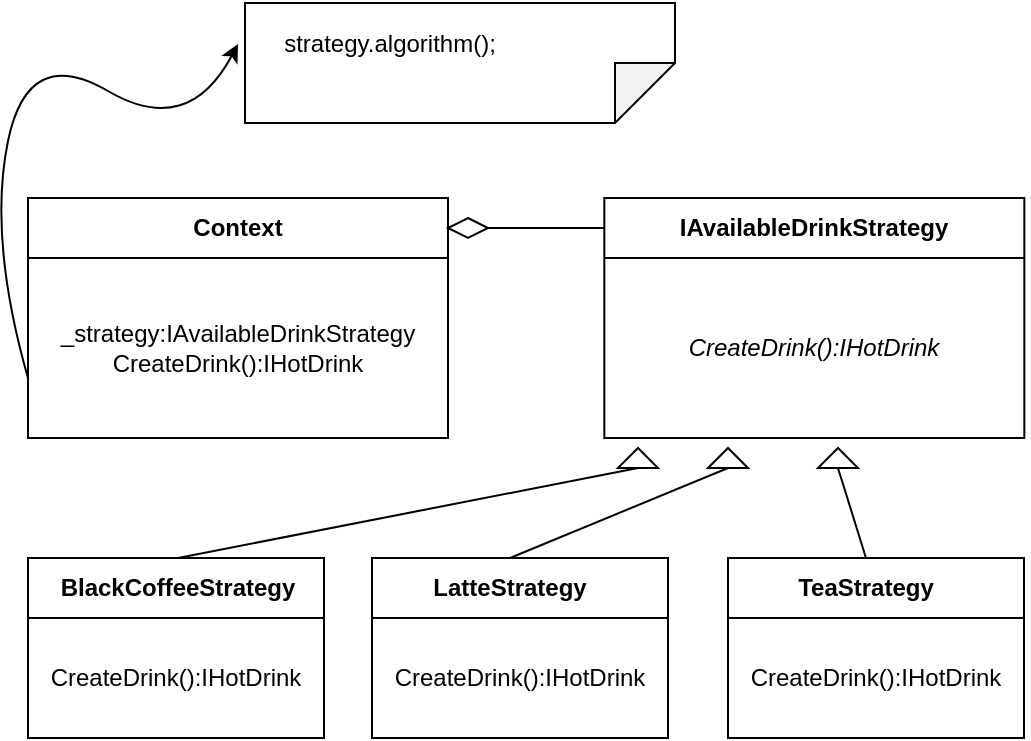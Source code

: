 <mxfile version="10.6.7" type="github"><diagram id="mp2KxjBrLM-WpTd4DLDP" name="Page-1"><mxGraphModel dx="909" dy="577" grid="1" gridSize="10" guides="1" tooltips="1" connect="1" arrows="1" fold="1" page="1" pageScale="1" pageWidth="827" pageHeight="1169" math="0" shadow="0"><root><mxCell id="0"/><mxCell id="1" parent="0"/><mxCell id="VkYuoNsSQB25gxYXoFjY-1" value="" style="rounded=0;whiteSpace=wrap;html=1;" vertex="1" parent="1"><mxGeometry x="30" y="160" width="210" height="120" as="geometry"/></mxCell><mxCell id="VkYuoNsSQB25gxYXoFjY-2" value="Context" style="text;html=1;strokeColor=none;fillColor=none;align=center;verticalAlign=middle;whiteSpace=wrap;rounded=0;fontStyle=1" vertex="1" parent="1"><mxGeometry x="30" y="160" width="210" height="30" as="geometry"/></mxCell><mxCell id="VkYuoNsSQB25gxYXoFjY-3" value="" style="endArrow=none;html=1;entryX=1;entryY=0.25;entryDx=0;entryDy=0;exitX=0;exitY=0.25;exitDx=0;exitDy=0;" edge="1" parent="1" source="VkYuoNsSQB25gxYXoFjY-1" target="VkYuoNsSQB25gxYXoFjY-1"><mxGeometry width="50" height="50" relative="1" as="geometry"><mxPoint x="30" y="350" as="sourcePoint"/><mxPoint x="80" y="300" as="targetPoint"/></mxGeometry></mxCell><mxCell id="VkYuoNsSQB25gxYXoFjY-4" value="_strategy:IAvailableDrinkStrategy&lt;br&gt;CreateDrink():IHotDrink" style="text;html=1;strokeColor=none;fillColor=none;align=center;verticalAlign=middle;whiteSpace=wrap;rounded=0;" vertex="1" parent="1"><mxGeometry x="40" y="200" width="190" height="70" as="geometry"/></mxCell><mxCell id="VkYuoNsSQB25gxYXoFjY-5" value="" style="rounded=0;whiteSpace=wrap;html=1;" vertex="1" parent="1"><mxGeometry x="318.167" y="160" width="210" height="120" as="geometry"/></mxCell><mxCell id="VkYuoNsSQB25gxYXoFjY-6" value="IAvailableDrinkStrategy" style="text;html=1;strokeColor=none;fillColor=none;align=center;verticalAlign=middle;whiteSpace=wrap;rounded=0;fontStyle=1" vertex="1" parent="1"><mxGeometry x="318.167" y="160" width="210" height="30" as="geometry"/></mxCell><mxCell id="VkYuoNsSQB25gxYXoFjY-7" value="" style="endArrow=none;html=1;entryX=1;entryY=0.25;entryDx=0;entryDy=0;exitX=0;exitY=0.25;exitDx=0;exitDy=0;" edge="1" parent="1" source="VkYuoNsSQB25gxYXoFjY-5" target="VkYuoNsSQB25gxYXoFjY-5"><mxGeometry width="50" height="50" relative="1" as="geometry"><mxPoint x="318.167" y="350" as="sourcePoint"/><mxPoint x="368.167" y="300" as="targetPoint"/></mxGeometry></mxCell><mxCell id="VkYuoNsSQB25gxYXoFjY-8" value="&lt;span&gt;CreateDrink():IHotDrink&lt;/span&gt;" style="text;html=1;strokeColor=none;fillColor=none;align=center;verticalAlign=middle;whiteSpace=wrap;rounded=0;fontStyle=2" vertex="1" parent="1"><mxGeometry x="328.167" y="200" width="190" height="70" as="geometry"/></mxCell><mxCell id="VkYuoNsSQB25gxYXoFjY-13" value="" style="rounded=0;whiteSpace=wrap;html=1;" vertex="1" parent="1"><mxGeometry x="202" y="340" width="148" height="90" as="geometry"/></mxCell><mxCell id="VkYuoNsSQB25gxYXoFjY-14" value="LatteStrategy" style="text;html=1;strokeColor=none;fillColor=none;align=center;verticalAlign=middle;whiteSpace=wrap;rounded=0;fontStyle=1" vertex="1" parent="1"><mxGeometry x="202" y="340" width="138" height="30" as="geometry"/></mxCell><mxCell id="VkYuoNsSQB25gxYXoFjY-15" value="" style="endArrow=none;html=1;" edge="1" parent="1"><mxGeometry width="50" height="50" relative="1" as="geometry"><mxPoint x="202" y="370" as="sourcePoint"/><mxPoint x="350" y="370" as="targetPoint"/></mxGeometry></mxCell><mxCell id="VkYuoNsSQB25gxYXoFjY-16" value="CreateDrink():IHotDrink" style="text;html=1;strokeColor=none;fillColor=none;align=center;verticalAlign=middle;whiteSpace=wrap;rounded=0;" vertex="1" parent="1"><mxGeometry x="212" y="380" width="128" height="40" as="geometry"/></mxCell><mxCell id="VkYuoNsSQB25gxYXoFjY-22" value="" style="rounded=0;whiteSpace=wrap;html=1;" vertex="1" parent="1"><mxGeometry x="380" y="340" width="148" height="90" as="geometry"/></mxCell><mxCell id="VkYuoNsSQB25gxYXoFjY-23" value="TeaStrategy" style="text;html=1;strokeColor=none;fillColor=none;align=center;verticalAlign=middle;whiteSpace=wrap;rounded=0;fontStyle=1" vertex="1" parent="1"><mxGeometry x="380" y="340" width="138" height="30" as="geometry"/></mxCell><mxCell id="VkYuoNsSQB25gxYXoFjY-24" value="" style="endArrow=none;html=1;" edge="1" parent="1"><mxGeometry width="50" height="50" relative="1" as="geometry"><mxPoint x="380" y="370" as="sourcePoint"/><mxPoint x="528" y="370" as="targetPoint"/></mxGeometry></mxCell><mxCell id="VkYuoNsSQB25gxYXoFjY-25" value="CreateDrink():IHotDrink" style="text;html=1;strokeColor=none;fillColor=none;align=center;verticalAlign=middle;whiteSpace=wrap;rounded=0;" vertex="1" parent="1"><mxGeometry x="390" y="380" width="128" height="40" as="geometry"/></mxCell><mxCell id="VkYuoNsSQB25gxYXoFjY-26" value="" style="rounded=0;whiteSpace=wrap;html=1;" vertex="1" parent="1"><mxGeometry x="30" y="340" width="148" height="90" as="geometry"/></mxCell><mxCell id="VkYuoNsSQB25gxYXoFjY-27" value="BlackCoffeeStrategy" style="text;html=1;strokeColor=none;fillColor=none;align=center;verticalAlign=middle;whiteSpace=wrap;rounded=0;fontStyle=1" vertex="1" parent="1"><mxGeometry x="30" y="340" width="150" height="30" as="geometry"/></mxCell><mxCell id="VkYuoNsSQB25gxYXoFjY-28" value="" style="endArrow=none;html=1;" edge="1" parent="1"><mxGeometry width="50" height="50" relative="1" as="geometry"><mxPoint x="30" y="370" as="sourcePoint"/><mxPoint x="178" y="370" as="targetPoint"/></mxGeometry></mxCell><mxCell id="VkYuoNsSQB25gxYXoFjY-29" value="CreateDrink():IHotDrink" style="text;html=1;strokeColor=none;fillColor=none;align=center;verticalAlign=middle;whiteSpace=wrap;rounded=0;" vertex="1" parent="1"><mxGeometry x="40" y="380" width="128" height="40" as="geometry"/></mxCell><mxCell id="VkYuoNsSQB25gxYXoFjY-30" value="" style="rhombus;whiteSpace=wrap;html=1;" vertex="1" parent="1"><mxGeometry x="240" y="170" width="20" height="10" as="geometry"/></mxCell><mxCell id="VkYuoNsSQB25gxYXoFjY-31" value="" style="endArrow=none;html=1;entryX=1;entryY=0.5;entryDx=0;entryDy=0;exitX=0;exitY=0.5;exitDx=0;exitDy=0;" edge="1" parent="1" source="VkYuoNsSQB25gxYXoFjY-6" target="VkYuoNsSQB25gxYXoFjY-30"><mxGeometry width="50" height="50" relative="1" as="geometry"><mxPoint x="30" y="500" as="sourcePoint"/><mxPoint x="80" y="450" as="targetPoint"/></mxGeometry></mxCell><mxCell id="VkYuoNsSQB25gxYXoFjY-32" value="" style="triangle;whiteSpace=wrap;html=1;rotation=-90;" vertex="1" parent="1"><mxGeometry x="430" y="280" width="10" height="20" as="geometry"/></mxCell><mxCell id="VkYuoNsSQB25gxYXoFjY-33" value="" style="triangle;whiteSpace=wrap;html=1;rotation=-90;" vertex="1" parent="1"><mxGeometry x="330" y="280" width="10" height="20" as="geometry"/></mxCell><mxCell id="VkYuoNsSQB25gxYXoFjY-34" value="" style="triangle;whiteSpace=wrap;html=1;rotation=-90;" vertex="1" parent="1"><mxGeometry x="375" y="280" width="10" height="20" as="geometry"/></mxCell><mxCell id="VkYuoNsSQB25gxYXoFjY-35" value="" style="endArrow=none;html=1;entryX=0;entryY=0.5;entryDx=0;entryDy=0;exitX=0.5;exitY=0;exitDx=0;exitDy=0;" edge="1" parent="1" source="VkYuoNsSQB25gxYXoFjY-27" target="VkYuoNsSQB25gxYXoFjY-33"><mxGeometry width="50" height="50" relative="1" as="geometry"><mxPoint x="30" y="500" as="sourcePoint"/><mxPoint x="80" y="450" as="targetPoint"/></mxGeometry></mxCell><mxCell id="VkYuoNsSQB25gxYXoFjY-36" value="" style="endArrow=none;html=1;entryX=0;entryY=0.5;entryDx=0;entryDy=0;exitX=0.5;exitY=0;exitDx=0;exitDy=0;" edge="1" parent="1" source="VkYuoNsSQB25gxYXoFjY-14" target="VkYuoNsSQB25gxYXoFjY-34"><mxGeometry width="50" height="50" relative="1" as="geometry"><mxPoint x="30" y="500" as="sourcePoint"/><mxPoint x="80" y="450" as="targetPoint"/></mxGeometry></mxCell><mxCell id="VkYuoNsSQB25gxYXoFjY-37" value="" style="endArrow=none;html=1;entryX=0;entryY=0.5;entryDx=0;entryDy=0;exitX=0.5;exitY=0;exitDx=0;exitDy=0;" edge="1" parent="1" source="VkYuoNsSQB25gxYXoFjY-23" target="VkYuoNsSQB25gxYXoFjY-32"><mxGeometry width="50" height="50" relative="1" as="geometry"><mxPoint x="30" y="500" as="sourcePoint"/><mxPoint x="80" y="450" as="targetPoint"/></mxGeometry></mxCell><mxCell id="VkYuoNsSQB25gxYXoFjY-38" value="" style="shape=note;whiteSpace=wrap;html=1;backgroundOutline=1;darkOpacity=0.05;rotation=90;" vertex="1" parent="1"><mxGeometry x="216" y="-15" width="60" height="215" as="geometry"/></mxCell><mxCell id="VkYuoNsSQB25gxYXoFjY-39" value="strategy.algorithm();" style="text;html=1;strokeColor=none;fillColor=none;align=center;verticalAlign=middle;whiteSpace=wrap;rounded=0;" vertex="1" parent="1"><mxGeometry x="146" y="72.5" width="130" height="20" as="geometry"/></mxCell><mxCell id="VkYuoNsSQB25gxYXoFjY-41" value="" style="curved=1;endArrow=classic;html=1;exitX=0;exitY=0.75;exitDx=0;exitDy=0;" edge="1" parent="1" source="VkYuoNsSQB25gxYXoFjY-1"><mxGeometry width="50" height="50" relative="1" as="geometry"><mxPoint x="40" y="132.5" as="sourcePoint"/><mxPoint x="135" y="83" as="targetPoint"/><Array as="points"><mxPoint x="10" y="180"/><mxPoint x="30" y="83"/><mxPoint x="110" y="130"/></Array></mxGeometry></mxCell></root></mxGraphModel></diagram></mxfile>